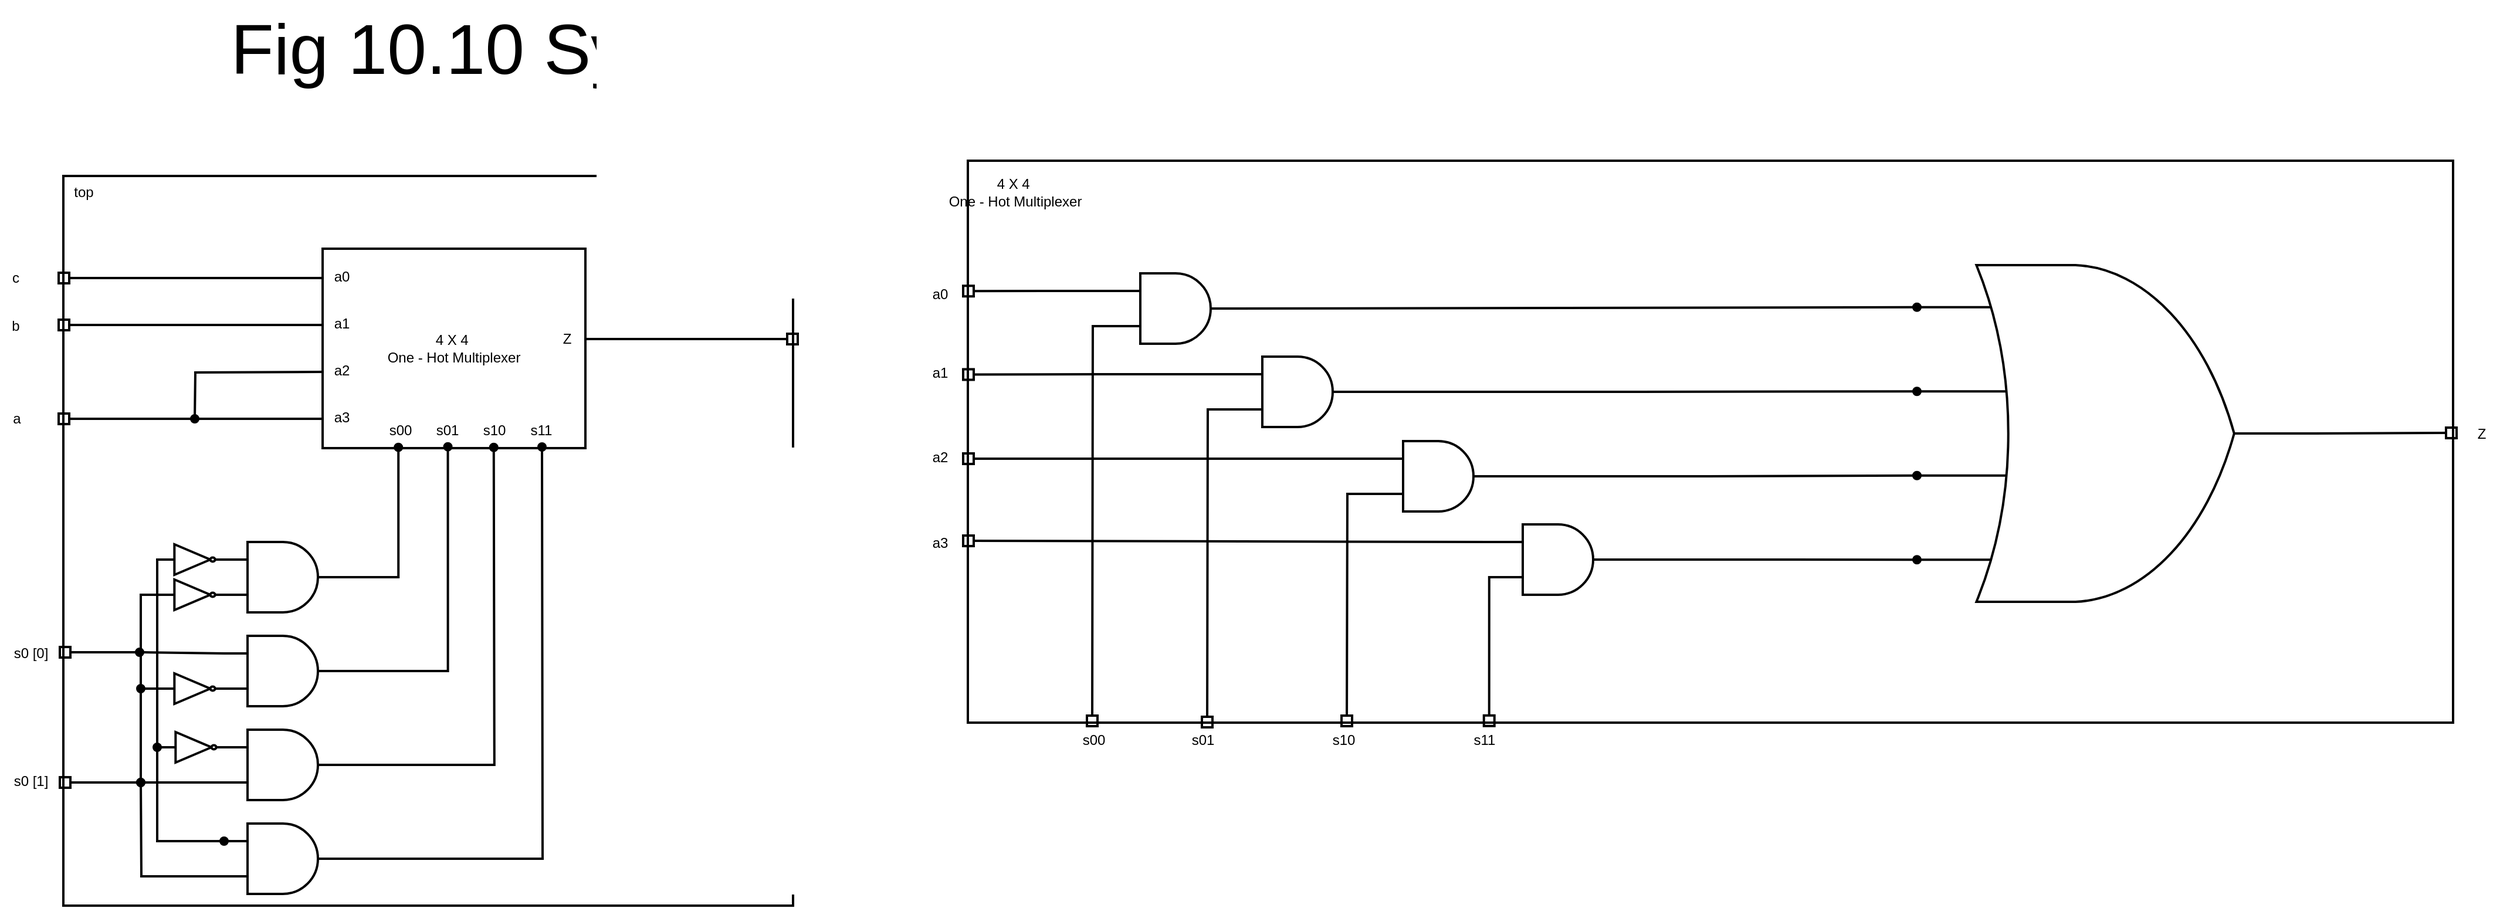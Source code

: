 <mxfile version="26.2.12">
  <diagram name="Page-1" id="7e0a89b8-554c-2b80-1dc8-d5c74ca68de4">
    <mxGraphModel dx="4212" dy="1772" grid="0" gridSize="10" guides="1" tooltips="1" connect="1" arrows="1" fold="1" page="1" pageScale="1" pageWidth="1100" pageHeight="850" background="none" math="0" shadow="0">
      <root>
        <mxCell id="0" />
        <mxCell id="1" parent="0" />
        <mxCell id="jg1CKJlf0xm0C-iaP3_J-74" value="" style="rounded=0;whiteSpace=wrap;html=1;strokeWidth=2;" vertex="1" parent="1">
          <mxGeometry x="360" y="137" width="1266" height="479" as="geometry" />
        </mxCell>
        <mxCell id="jg1CKJlf0xm0C-iaP3_J-50" value="" style="whiteSpace=wrap;html=1;aspect=fixed;strokeWidth=2;" vertex="1" parent="1">
          <mxGeometry x="-411" y="150" width="622" height="622" as="geometry" />
        </mxCell>
        <mxCell id="jg1CKJlf0xm0C-iaP3_J-1" value="4 X 4&amp;nbsp;&lt;div&gt;One - Hot Multiplexer&lt;/div&gt;" style="rounded=0;whiteSpace=wrap;html=1;strokeWidth=2;" vertex="1" parent="1">
          <mxGeometry x="-190" y="212" width="224" height="170" as="geometry" />
        </mxCell>
        <mxCell id="jg1CKJlf0xm0C-iaP3_J-2" value="a0" style="text;html=1;align=center;verticalAlign=middle;resizable=0;points=[];autosize=1;strokeColor=none;fillColor=none;strokeWidth=2;" vertex="1" parent="1">
          <mxGeometry x="-190" y="222" width="32" height="27" as="geometry" />
        </mxCell>
        <mxCell id="jg1CKJlf0xm0C-iaP3_J-3" value="a1" style="text;html=1;align=center;verticalAlign=middle;resizable=0;points=[];autosize=1;strokeColor=none;fillColor=none;strokeWidth=2;" vertex="1" parent="1">
          <mxGeometry x="-190" y="262" width="32" height="27" as="geometry" />
        </mxCell>
        <mxCell id="jg1CKJlf0xm0C-iaP3_J-4" value="a2" style="text;html=1;align=center;verticalAlign=middle;resizable=0;points=[];autosize=1;strokeColor=none;fillColor=none;strokeWidth=2;" vertex="1" parent="1">
          <mxGeometry x="-190" y="302" width="32" height="27" as="geometry" />
        </mxCell>
        <mxCell id="jg1CKJlf0xm0C-iaP3_J-5" value="a3" style="text;html=1;align=center;verticalAlign=middle;resizable=0;points=[];autosize=1;strokeColor=none;fillColor=none;strokeWidth=2;" vertex="1" parent="1">
          <mxGeometry x="-190" y="342" width="32" height="27" as="geometry" />
        </mxCell>
        <mxCell id="jg1CKJlf0xm0C-iaP3_J-49" style="rounded=0;orthogonalLoop=1;jettySize=auto;html=1;endArrow=box;endFill=0;strokeWidth=2;" edge="1" parent="1" source="jg1CKJlf0xm0C-iaP3_J-7">
          <mxGeometry relative="1" as="geometry">
            <mxPoint x="215.0" y="289" as="targetPoint" />
          </mxGeometry>
        </mxCell>
        <mxCell id="jg1CKJlf0xm0C-iaP3_J-7" value="Z" style="text;html=1;align=center;verticalAlign=middle;resizable=0;points=[];autosize=1;strokeColor=none;fillColor=none;strokeWidth=2;" vertex="1" parent="1">
          <mxGeometry x="3" y="274" width="30" height="30" as="geometry" />
        </mxCell>
        <mxCell id="jg1CKJlf0xm0C-iaP3_J-8" value="s00" style="text;html=1;align=center;verticalAlign=middle;resizable=0;points=[];autosize=1;strokeColor=none;fillColor=none;strokeWidth=2;" vertex="1" parent="1">
          <mxGeometry x="-144" y="352" width="40" height="30" as="geometry" />
        </mxCell>
        <mxCell id="jg1CKJlf0xm0C-iaP3_J-9" value="s01" style="text;html=1;align=center;verticalAlign=middle;resizable=0;points=[];autosize=1;strokeColor=none;fillColor=none;strokeWidth=2;" vertex="1" parent="1">
          <mxGeometry x="-104" y="352" width="40" height="30" as="geometry" />
        </mxCell>
        <mxCell id="jg1CKJlf0xm0C-iaP3_J-10" value="s10" style="text;html=1;align=center;verticalAlign=middle;resizable=0;points=[];autosize=1;strokeColor=none;fillColor=none;strokeWidth=2;" vertex="1" parent="1">
          <mxGeometry x="-64" y="352" width="40" height="30" as="geometry" />
        </mxCell>
        <mxCell id="jg1CKJlf0xm0C-iaP3_J-11" value="s11" style="text;html=1;align=center;verticalAlign=middle;resizable=0;points=[];autosize=1;strokeColor=none;fillColor=none;strokeWidth=2;" vertex="1" parent="1">
          <mxGeometry x="-24" y="352" width="40" height="30" as="geometry" />
        </mxCell>
        <mxCell id="jg1CKJlf0xm0C-iaP3_J-12" value="" style="verticalLabelPosition=bottom;shadow=0;dashed=0;align=center;html=1;verticalAlign=top;shape=mxgraph.electrical.logic_gates.logic_gate;operation=and;strokeWidth=2;" vertex="1" parent="1">
          <mxGeometry x="-274" y="462" width="100" height="60" as="geometry" />
        </mxCell>
        <mxCell id="jg1CKJlf0xm0C-iaP3_J-28" style="rounded=0;orthogonalLoop=1;jettySize=auto;html=1;endArrow=box;endFill=0;strokeWidth=2;" edge="1" parent="1">
          <mxGeometry relative="1" as="geometry">
            <mxPoint x="-414" y="556" as="targetPoint" />
            <mxPoint x="-345" y="556" as="sourcePoint" />
          </mxGeometry>
        </mxCell>
        <mxCell id="jg1CKJlf0xm0C-iaP3_J-38" style="rounded=0;orthogonalLoop=1;jettySize=auto;html=1;exitX=0;exitY=0.25;exitDx=0;exitDy=0;exitPerimeter=0;endArrow=oval;endFill=1;strokeWidth=2;" edge="1" parent="1" source="jg1CKJlf0xm0C-iaP3_J-13">
          <mxGeometry relative="1" as="geometry">
            <mxPoint x="-346" y="556" as="targetPoint" />
          </mxGeometry>
        </mxCell>
        <mxCell id="jg1CKJlf0xm0C-iaP3_J-13" value="" style="verticalLabelPosition=bottom;shadow=0;dashed=0;align=center;html=1;verticalAlign=top;shape=mxgraph.electrical.logic_gates.logic_gate;operation=and;strokeWidth=2;" vertex="1" parent="1">
          <mxGeometry x="-274" y="542" width="100" height="60" as="geometry" />
        </mxCell>
        <mxCell id="jg1CKJlf0xm0C-iaP3_J-24" style="edgeStyle=orthogonalEdgeStyle;rounded=0;orthogonalLoop=1;jettySize=auto;html=1;exitX=0;exitY=0.75;exitDx=0;exitDy=0;exitPerimeter=0;endArrow=box;endFill=0;strokeWidth=2;" edge="1" parent="1" source="jg1CKJlf0xm0C-iaP3_J-14">
          <mxGeometry relative="1" as="geometry">
            <mxPoint x="-414" y="666.944" as="targetPoint" />
          </mxGeometry>
        </mxCell>
        <mxCell id="jg1CKJlf0xm0C-iaP3_J-14" value="" style="verticalLabelPosition=bottom;shadow=0;dashed=0;align=center;html=1;verticalAlign=top;shape=mxgraph.electrical.logic_gates.logic_gate;operation=and;strokeWidth=2;" vertex="1" parent="1">
          <mxGeometry x="-274" y="622" width="100" height="60" as="geometry" />
        </mxCell>
        <mxCell id="jg1CKJlf0xm0C-iaP3_J-25" style="edgeStyle=orthogonalEdgeStyle;rounded=0;orthogonalLoop=1;jettySize=auto;html=1;exitX=0;exitY=0.75;exitDx=0;exitDy=0;exitPerimeter=0;endArrow=oval;startFill=0;endFill=1;strokeWidth=2;" edge="1" parent="1" source="jg1CKJlf0xm0C-iaP3_J-15">
          <mxGeometry relative="1" as="geometry">
            <mxPoint x="-345" y="667" as="targetPoint" />
            <mxPoint x="-275" y="747" as="sourcePoint" />
          </mxGeometry>
        </mxCell>
        <mxCell id="jg1CKJlf0xm0C-iaP3_J-15" value="" style="verticalLabelPosition=bottom;shadow=0;dashed=0;align=center;html=1;verticalAlign=top;shape=mxgraph.electrical.logic_gates.logic_gate;operation=and;strokeWidth=2;" vertex="1" parent="1">
          <mxGeometry x="-274" y="702" width="100" height="60" as="geometry" />
        </mxCell>
        <mxCell id="jg1CKJlf0xm0C-iaP3_J-16" style="edgeStyle=orthogonalEdgeStyle;rounded=0;orthogonalLoop=1;jettySize=auto;html=1;exitX=1;exitY=0.5;exitDx=0;exitDy=0;exitPerimeter=0;entryX=0.465;entryY=0.978;entryDx=0;entryDy=0;entryPerimeter=0;endArrow=oval;endFill=1;strokeWidth=2;" edge="1" parent="1" source="jg1CKJlf0xm0C-iaP3_J-12" target="jg1CKJlf0xm0C-iaP3_J-8">
          <mxGeometry relative="1" as="geometry" />
        </mxCell>
        <mxCell id="jg1CKJlf0xm0C-iaP3_J-17" style="edgeStyle=orthogonalEdgeStyle;rounded=0;orthogonalLoop=1;jettySize=auto;html=1;exitX=1;exitY=0.5;exitDx=0;exitDy=0;exitPerimeter=0;entryX=0.519;entryY=0.961;entryDx=0;entryDy=0;entryPerimeter=0;endArrow=oval;endFill=1;strokeWidth=2;" edge="1" parent="1" source="jg1CKJlf0xm0C-iaP3_J-13" target="jg1CKJlf0xm0C-iaP3_J-9">
          <mxGeometry relative="1" as="geometry" />
        </mxCell>
        <mxCell id="jg1CKJlf0xm0C-iaP3_J-18" style="edgeStyle=orthogonalEdgeStyle;rounded=0;orthogonalLoop=1;jettySize=auto;html=1;exitX=1;exitY=0.5;exitDx=0;exitDy=0;exitPerimeter=0;entryX=0.497;entryY=1.046;entryDx=0;entryDy=0;entryPerimeter=0;endArrow=oval;endFill=1;strokeWidth=2;" edge="1" parent="1" source="jg1CKJlf0xm0C-iaP3_J-14">
          <mxGeometry relative="1" as="geometry">
            <mxPoint x="-174" y="650" as="sourcePoint" />
            <mxPoint x="-44.12" y="381.38" as="targetPoint" />
          </mxGeometry>
        </mxCell>
        <mxCell id="jg1CKJlf0xm0C-iaP3_J-19" style="edgeStyle=orthogonalEdgeStyle;rounded=0;orthogonalLoop=1;jettySize=auto;html=1;exitX=1;exitY=0.5;exitDx=0;exitDy=0;exitPerimeter=0;endArrow=oval;endFill=1;strokeWidth=2;" edge="1" parent="1" source="jg1CKJlf0xm0C-iaP3_J-15">
          <mxGeometry relative="1" as="geometry">
            <mxPoint x="-174" y="728" as="sourcePoint" />
            <mxPoint x="-3" y="381" as="targetPoint" />
          </mxGeometry>
        </mxCell>
        <mxCell id="jg1CKJlf0xm0C-iaP3_J-27" style="edgeStyle=orthogonalEdgeStyle;rounded=0;orthogonalLoop=1;jettySize=auto;html=1;exitX=0;exitY=0.5;exitDx=0;exitDy=0;exitPerimeter=0;endArrow=oval;startFill=0;endFill=1;strokeWidth=2;" edge="1" parent="1" source="jg1CKJlf0xm0C-iaP3_J-20">
          <mxGeometry relative="1" as="geometry">
            <mxPoint x="-345" y="587" as="targetPoint" />
          </mxGeometry>
        </mxCell>
        <mxCell id="jg1CKJlf0xm0C-iaP3_J-20" value="" style="verticalLabelPosition=bottom;shadow=0;dashed=0;align=center;html=1;verticalAlign=top;shape=mxgraph.electrical.logic_gates.inverter_2;strokeWidth=2;" vertex="1" parent="1">
          <mxGeometry x="-325" y="494" width="51" height="26" as="geometry" />
        </mxCell>
        <mxCell id="jg1CKJlf0xm0C-iaP3_J-21" value="" style="verticalLabelPosition=bottom;shadow=0;dashed=0;align=center;html=1;verticalAlign=top;shape=mxgraph.electrical.logic_gates.inverter_2;strokeWidth=2;" vertex="1" parent="1">
          <mxGeometry x="-325" y="464" width="51" height="26" as="geometry" />
        </mxCell>
        <mxCell id="jg1CKJlf0xm0C-iaP3_J-26" style="edgeStyle=orthogonalEdgeStyle;rounded=0;orthogonalLoop=1;jettySize=auto;html=1;exitX=0;exitY=0.5;exitDx=0;exitDy=0;exitPerimeter=0;endArrow=oval;startFill=0;endFill=1;strokeWidth=2;" edge="1" parent="1" source="jg1CKJlf0xm0C-iaP3_J-22">
          <mxGeometry relative="1" as="geometry">
            <mxPoint x="-345.0" y="667" as="targetPoint" />
          </mxGeometry>
        </mxCell>
        <mxCell id="jg1CKJlf0xm0C-iaP3_J-22" value="" style="verticalLabelPosition=bottom;shadow=0;dashed=0;align=center;html=1;verticalAlign=top;shape=mxgraph.electrical.logic_gates.inverter_2;strokeWidth=2;" vertex="1" parent="1">
          <mxGeometry x="-325" y="574" width="51" height="26" as="geometry" />
        </mxCell>
        <mxCell id="jg1CKJlf0xm0C-iaP3_J-33" style="edgeStyle=orthogonalEdgeStyle;rounded=0;orthogonalLoop=1;jettySize=auto;html=1;exitX=0;exitY=0.5;exitDx=0;exitDy=0;exitPerimeter=0;endArrow=oval;startFill=0;endFill=1;strokeWidth=2;" edge="1" parent="1" source="jg1CKJlf0xm0C-iaP3_J-23">
          <mxGeometry relative="1" as="geometry">
            <mxPoint x="-331" y="637" as="targetPoint" />
          </mxGeometry>
        </mxCell>
        <mxCell id="jg1CKJlf0xm0C-iaP3_J-23" value="" style="verticalLabelPosition=bottom;shadow=0;dashed=0;align=center;html=1;verticalAlign=top;shape=mxgraph.electrical.logic_gates.inverter_2;strokeWidth=2;" vertex="1" parent="1">
          <mxGeometry x="-324" y="624" width="51" height="26" as="geometry" />
        </mxCell>
        <mxCell id="jg1CKJlf0xm0C-iaP3_J-32" style="edgeStyle=orthogonalEdgeStyle;rounded=0;orthogonalLoop=1;jettySize=auto;html=1;exitX=0;exitY=0.5;exitDx=0;exitDy=0;exitPerimeter=0;entryX=0;entryY=0.25;entryDx=0;entryDy=0;entryPerimeter=0;endArrow=oval;startFill=0;endFill=1;strokeWidth=2;" edge="1" parent="1" source="jg1CKJlf0xm0C-iaP3_J-21" target="jg1CKJlf0xm0C-iaP3_J-15">
          <mxGeometry relative="1" as="geometry">
            <Array as="points">
              <mxPoint x="-331" y="477" />
              <mxPoint x="-331" y="717" />
            </Array>
          </mxGeometry>
        </mxCell>
        <mxCell id="jg1CKJlf0xm0C-iaP3_J-39" value="s0 [0]" style="text;html=1;align=center;verticalAlign=middle;resizable=0;points=[];autosize=1;strokeColor=none;fillColor=none;strokeWidth=2;" vertex="1" parent="1">
          <mxGeometry x="-463" y="543" width="48" height="27" as="geometry" />
        </mxCell>
        <mxCell id="jg1CKJlf0xm0C-iaP3_J-40" value="s0 [1]" style="text;html=1;align=center;verticalAlign=middle;resizable=0;points=[];autosize=1;strokeColor=none;fillColor=none;strokeWidth=2;" vertex="1" parent="1">
          <mxGeometry x="-463" y="652" width="48" height="27" as="geometry" />
        </mxCell>
        <mxCell id="jg1CKJlf0xm0C-iaP3_J-42" style="rounded=0;orthogonalLoop=1;jettySize=auto;html=1;endArrow=oval;endFill=1;edgeStyle=orthogonalEdgeStyle;strokeWidth=2;" edge="1" parent="1">
          <mxGeometry relative="1" as="geometry">
            <mxPoint x="-299" y="357" as="targetPoint" />
            <mxPoint x="-190" y="317" as="sourcePoint" />
          </mxGeometry>
        </mxCell>
        <mxCell id="jg1CKJlf0xm0C-iaP3_J-43" style="rounded=0;orthogonalLoop=1;jettySize=auto;html=1;endArrow=box;endFill=0;strokeWidth=2;" edge="1" parent="1">
          <mxGeometry relative="1" as="geometry">
            <mxPoint x="-415" y="357" as="targetPoint" />
            <mxPoint x="-190" y="357" as="sourcePoint" />
          </mxGeometry>
        </mxCell>
        <mxCell id="jg1CKJlf0xm0C-iaP3_J-44" style="rounded=0;orthogonalLoop=1;jettySize=auto;html=1;endArrow=box;endFill=0;strokeWidth=2;" edge="1" parent="1">
          <mxGeometry relative="1" as="geometry">
            <mxPoint x="-415" y="237" as="targetPoint" />
            <mxPoint x="-190" y="237" as="sourcePoint" />
          </mxGeometry>
        </mxCell>
        <mxCell id="jg1CKJlf0xm0C-iaP3_J-45" style="rounded=0;orthogonalLoop=1;jettySize=auto;html=1;endArrow=box;endFill=0;strokeWidth=2;" edge="1" parent="1">
          <mxGeometry relative="1" as="geometry">
            <mxPoint x="-415" y="277" as="targetPoint" />
            <mxPoint x="-190" y="277" as="sourcePoint" />
          </mxGeometry>
        </mxCell>
        <mxCell id="jg1CKJlf0xm0C-iaP3_J-46" value="c" style="text;html=1;align=center;verticalAlign=middle;resizable=0;points=[];autosize=1;strokeColor=none;fillColor=none;strokeWidth=2;" vertex="1" parent="1">
          <mxGeometry x="-465" y="223" width="25" height="27" as="geometry" />
        </mxCell>
        <mxCell id="jg1CKJlf0xm0C-iaP3_J-47" value="b" style="text;html=1;align=center;verticalAlign=middle;resizable=0;points=[];autosize=1;strokeColor=none;fillColor=none;strokeWidth=2;" vertex="1" parent="1">
          <mxGeometry x="-465" y="264" width="26" height="27" as="geometry" />
        </mxCell>
        <mxCell id="jg1CKJlf0xm0C-iaP3_J-48" value="a" style="text;html=1;align=center;verticalAlign=middle;resizable=0;points=[];autosize=1;strokeColor=none;fillColor=none;strokeWidth=2;" vertex="1" parent="1">
          <mxGeometry x="-464" y="343" width="26" height="27" as="geometry" />
        </mxCell>
        <mxCell id="jg1CKJlf0xm0C-iaP3_J-51" value="top" style="text;html=1;align=center;verticalAlign=middle;resizable=0;points=[];autosize=1;strokeColor=none;fillColor=none;strokeWidth=2;" vertex="1" parent="1">
          <mxGeometry x="-412" y="150" width="36" height="27" as="geometry" />
        </mxCell>
        <mxCell id="jg1CKJlf0xm0C-iaP3_J-56" style="rounded=0;orthogonalLoop=1;jettySize=auto;html=1;exitX=0;exitY=0.25;exitDx=0;exitDy=0;exitPerimeter=0;endArrow=box;endFill=0;strokeWidth=2;" edge="1" parent="1" source="jg1CKJlf0xm0C-iaP3_J-52">
          <mxGeometry relative="1" as="geometry">
            <mxPoint x="356" y="248.111" as="targetPoint" />
            <mxPoint x="482" y="248" as="sourcePoint" />
          </mxGeometry>
        </mxCell>
        <mxCell id="jg1CKJlf0xm0C-iaP3_J-61" style="edgeStyle=orthogonalEdgeStyle;rounded=0;orthogonalLoop=1;jettySize=auto;html=1;exitX=0;exitY=0.75;exitDx=0;exitDy=0;exitPerimeter=0;endArrow=box;endFill=0;strokeWidth=2;" edge="1" parent="1" source="jg1CKJlf0xm0C-iaP3_J-52">
          <mxGeometry relative="1" as="geometry">
            <mxPoint x="466" y="619" as="targetPoint" />
          </mxGeometry>
        </mxCell>
        <mxCell id="jg1CKJlf0xm0C-iaP3_J-52" value="" style="verticalLabelPosition=bottom;shadow=0;dashed=0;align=center;html=1;verticalAlign=top;shape=mxgraph.electrical.logic_gates.logic_gate;operation=and;strokeWidth=2;" vertex="1" parent="1">
          <mxGeometry x="487" y="233" width="100" height="60" as="geometry" />
        </mxCell>
        <mxCell id="jg1CKJlf0xm0C-iaP3_J-57" style="edgeStyle=orthogonalEdgeStyle;rounded=0;orthogonalLoop=1;jettySize=auto;html=1;exitX=0;exitY=0.25;exitDx=0;exitDy=0;exitPerimeter=0;endArrow=box;endFill=0;strokeWidth=2;" edge="1" parent="1" source="jg1CKJlf0xm0C-iaP3_J-53">
          <mxGeometry relative="1" as="geometry">
            <mxPoint x="356" y="319.222" as="targetPoint" />
            <mxPoint x="589" y="319" as="sourcePoint" />
          </mxGeometry>
        </mxCell>
        <mxCell id="jg1CKJlf0xm0C-iaP3_J-62" style="edgeStyle=orthogonalEdgeStyle;rounded=0;orthogonalLoop=1;jettySize=auto;html=1;exitX=0;exitY=0.75;exitDx=0;exitDy=0;exitPerimeter=0;endArrow=box;endFill=0;strokeWidth=2;" edge="1" parent="1" source="jg1CKJlf0xm0C-iaP3_J-53">
          <mxGeometry relative="1" as="geometry">
            <mxPoint x="564" y="620" as="targetPoint" />
          </mxGeometry>
        </mxCell>
        <mxCell id="jg1CKJlf0xm0C-iaP3_J-53" value="" style="verticalLabelPosition=bottom;shadow=0;dashed=0;align=center;html=1;verticalAlign=top;shape=mxgraph.electrical.logic_gates.logic_gate;operation=and;strokeWidth=2;" vertex="1" parent="1">
          <mxGeometry x="591" y="304" width="100" height="60" as="geometry" />
        </mxCell>
        <mxCell id="jg1CKJlf0xm0C-iaP3_J-59" style="rounded=0;orthogonalLoop=1;jettySize=auto;html=1;exitX=0;exitY=0.25;exitDx=0;exitDy=0;exitPerimeter=0;endArrow=box;endFill=0;strokeWidth=2;" edge="1" parent="1" source="jg1CKJlf0xm0C-iaP3_J-54">
          <mxGeometry relative="1" as="geometry">
            <mxPoint x="356.0" y="391" as="targetPoint" />
            <mxPoint x="708.0" y="391.0" as="sourcePoint" />
          </mxGeometry>
        </mxCell>
        <mxCell id="jg1CKJlf0xm0C-iaP3_J-63" style="edgeStyle=orthogonalEdgeStyle;rounded=0;orthogonalLoop=1;jettySize=auto;html=1;exitX=0;exitY=0.75;exitDx=0;exitDy=0;exitPerimeter=0;endArrow=box;endFill=0;strokeWidth=2;" edge="1" parent="1" source="jg1CKJlf0xm0C-iaP3_J-54">
          <mxGeometry relative="1" as="geometry">
            <mxPoint x="683" y="619" as="targetPoint" />
            <mxPoint x="710" y="440" as="sourcePoint" />
          </mxGeometry>
        </mxCell>
        <mxCell id="jg1CKJlf0xm0C-iaP3_J-54" value="" style="verticalLabelPosition=bottom;shadow=0;dashed=0;align=center;html=1;verticalAlign=top;shape=mxgraph.electrical.logic_gates.logic_gate;operation=and;strokeWidth=2;" vertex="1" parent="1">
          <mxGeometry x="711" y="376" width="100" height="60" as="geometry" />
        </mxCell>
        <mxCell id="jg1CKJlf0xm0C-iaP3_J-60" style="rounded=0;orthogonalLoop=1;jettySize=auto;html=1;exitX=0;exitY=0.25;exitDx=0;exitDy=0;exitPerimeter=0;endArrow=box;endFill=0;strokeWidth=2;" edge="1" parent="1">
          <mxGeometry relative="1" as="geometry">
            <mxPoint x="356" y="461" as="targetPoint" />
            <mxPoint x="813" y="462" as="sourcePoint" />
          </mxGeometry>
        </mxCell>
        <mxCell id="jg1CKJlf0xm0C-iaP3_J-64" style="edgeStyle=orthogonalEdgeStyle;rounded=0;orthogonalLoop=1;jettySize=auto;html=1;exitX=0;exitY=0.75;exitDx=0;exitDy=0;exitPerimeter=0;endArrow=box;endFill=0;entryX=0.351;entryY=1.006;entryDx=0;entryDy=0;entryPerimeter=0;strokeWidth=2;" edge="1" parent="1" source="jg1CKJlf0xm0C-iaP3_J-55" target="jg1CKJlf0xm0C-iaP3_J-74">
          <mxGeometry relative="1" as="geometry">
            <mxPoint x="804" y="600" as="targetPoint" />
            <Array as="points">
              <mxPoint x="804" y="492" />
            </Array>
          </mxGeometry>
        </mxCell>
        <mxCell id="jg1CKJlf0xm0C-iaP3_J-55" value="" style="verticalLabelPosition=bottom;shadow=0;dashed=0;align=center;html=1;verticalAlign=top;shape=mxgraph.electrical.logic_gates.logic_gate;operation=and;strokeWidth=2;" vertex="1" parent="1">
          <mxGeometry x="813" y="447" width="100" height="60" as="geometry" />
        </mxCell>
        <mxCell id="jg1CKJlf0xm0C-iaP3_J-72" style="edgeStyle=orthogonalEdgeStyle;rounded=0;orthogonalLoop=1;jettySize=auto;html=1;exitX=1;exitY=0.5;exitDx=0;exitDy=0;exitPerimeter=0;endArrow=box;endFill=0;strokeWidth=2;" edge="1" parent="1" source="jg1CKJlf0xm0C-iaP3_J-65">
          <mxGeometry relative="1" as="geometry">
            <mxPoint x="1629" y="369" as="targetPoint" />
          </mxGeometry>
        </mxCell>
        <mxCell id="jg1CKJlf0xm0C-iaP3_J-65" value="" style="verticalLabelPosition=bottom;shadow=0;dashed=0;align=center;html=1;verticalAlign=top;shape=mxgraph.electrical.logic_gates.logic_gate;operation=or;numInputs=4;strokeWidth=2;" vertex="1" parent="1">
          <mxGeometry x="1169" y="226" width="338" height="287" as="geometry" />
        </mxCell>
        <mxCell id="jg1CKJlf0xm0C-iaP3_J-68" style="edgeStyle=orthogonalEdgeStyle;rounded=0;orthogonalLoop=1;jettySize=auto;html=1;exitX=1;exitY=0.5;exitDx=0;exitDy=0;exitPerimeter=0;entryX=0;entryY=0.875;entryDx=0;entryDy=0;entryPerimeter=0;endArrow=oval;endFill=1;strokeWidth=2;" edge="1" parent="1" source="jg1CKJlf0xm0C-iaP3_J-55" target="jg1CKJlf0xm0C-iaP3_J-65">
          <mxGeometry relative="1" as="geometry" />
        </mxCell>
        <mxCell id="jg1CKJlf0xm0C-iaP3_J-69" style="edgeStyle=orthogonalEdgeStyle;rounded=0;orthogonalLoop=1;jettySize=auto;html=1;exitX=1;exitY=0.5;exitDx=0;exitDy=0;exitPerimeter=0;entryX=0;entryY=0.625;entryDx=0;entryDy=0;entryPerimeter=0;endArrow=oval;endFill=1;strokeWidth=2;" edge="1" parent="1" source="jg1CKJlf0xm0C-iaP3_J-54" target="jg1CKJlf0xm0C-iaP3_J-65">
          <mxGeometry relative="1" as="geometry" />
        </mxCell>
        <mxCell id="jg1CKJlf0xm0C-iaP3_J-70" style="edgeStyle=orthogonalEdgeStyle;rounded=0;orthogonalLoop=1;jettySize=auto;html=1;exitX=1;exitY=0.5;exitDx=0;exitDy=0;exitPerimeter=0;entryX=0;entryY=0.375;entryDx=0;entryDy=0;entryPerimeter=0;endArrow=oval;endFill=1;strokeWidth=2;" edge="1" parent="1" source="jg1CKJlf0xm0C-iaP3_J-53" target="jg1CKJlf0xm0C-iaP3_J-65">
          <mxGeometry relative="1" as="geometry" />
        </mxCell>
        <mxCell id="jg1CKJlf0xm0C-iaP3_J-71" style="rounded=0;orthogonalLoop=1;jettySize=auto;html=1;exitX=1;exitY=0.5;exitDx=0;exitDy=0;exitPerimeter=0;entryX=0;entryY=0.125;entryDx=0;entryDy=0;entryPerimeter=0;endArrow=oval;endFill=1;strokeWidth=2;" edge="1" parent="1" source="jg1CKJlf0xm0C-iaP3_J-52" target="jg1CKJlf0xm0C-iaP3_J-65">
          <mxGeometry relative="1" as="geometry" />
        </mxCell>
        <mxCell id="jg1CKJlf0xm0C-iaP3_J-75" value="s00" style="text;html=1;align=center;verticalAlign=middle;resizable=0;points=[];autosize=1;strokeColor=none;fillColor=none;strokeWidth=2;" vertex="1" parent="1">
          <mxGeometry x="447" y="616" width="40" height="30" as="geometry" />
        </mxCell>
        <mxCell id="jg1CKJlf0xm0C-iaP3_J-76" value="s01" style="text;html=1;align=center;verticalAlign=middle;resizable=0;points=[];autosize=1;strokeColor=none;fillColor=none;strokeWidth=2;" vertex="1" parent="1">
          <mxGeometry x="540" y="616" width="40" height="30" as="geometry" />
        </mxCell>
        <mxCell id="jg1CKJlf0xm0C-iaP3_J-77" value="s10" style="text;html=1;align=center;verticalAlign=middle;resizable=0;points=[];autosize=1;strokeColor=none;fillColor=none;strokeWidth=2;" vertex="1" parent="1">
          <mxGeometry x="660" y="616" width="40" height="30" as="geometry" />
        </mxCell>
        <mxCell id="jg1CKJlf0xm0C-iaP3_J-78" value="s11" style="text;html=1;align=center;verticalAlign=middle;resizable=0;points=[];autosize=1;strokeColor=none;fillColor=none;strokeWidth=2;" vertex="1" parent="1">
          <mxGeometry x="780" y="616" width="40" height="30" as="geometry" />
        </mxCell>
        <mxCell id="jg1CKJlf0xm0C-iaP3_J-79" value="a0" style="text;html=1;align=center;verticalAlign=middle;resizable=0;points=[];autosize=1;strokeColor=none;fillColor=none;strokeWidth=2;" vertex="1" parent="1">
          <mxGeometry x="320" y="237" width="32" height="27" as="geometry" />
        </mxCell>
        <mxCell id="jg1CKJlf0xm0C-iaP3_J-80" value="a1" style="text;html=1;align=center;verticalAlign=middle;resizable=0;points=[];autosize=1;strokeColor=none;fillColor=none;strokeWidth=2;" vertex="1" parent="1">
          <mxGeometry x="320" y="304" width="32" height="27" as="geometry" />
        </mxCell>
        <mxCell id="jg1CKJlf0xm0C-iaP3_J-81" value="a2" style="text;html=1;align=center;verticalAlign=middle;resizable=0;points=[];autosize=1;strokeColor=none;fillColor=none;strokeWidth=2;" vertex="1" parent="1">
          <mxGeometry x="320" y="376" width="32" height="27" as="geometry" />
        </mxCell>
        <mxCell id="jg1CKJlf0xm0C-iaP3_J-82" value="a3" style="text;html=1;align=center;verticalAlign=middle;resizable=0;points=[];autosize=1;strokeColor=none;fillColor=none;strokeWidth=2;" vertex="1" parent="1">
          <mxGeometry x="320" y="449" width="32" height="27" as="geometry" />
        </mxCell>
        <mxCell id="jg1CKJlf0xm0C-iaP3_J-83" value="Z" style="text;html=1;align=center;verticalAlign=middle;resizable=0;points=[];autosize=1;strokeColor=none;fillColor=none;strokeWidth=2;" vertex="1" parent="1">
          <mxGeometry x="1635" y="354.5" width="30" height="30" as="geometry" />
        </mxCell>
        <mxCell id="jg1CKJlf0xm0C-iaP3_J-84" value="&lt;span style=&quot;text-wrap-mode: wrap;&quot;&gt;4 X 4&amp;nbsp;&lt;/span&gt;&lt;div style=&quot;text-wrap-mode: wrap;&quot;&gt;One - Hot Multiplexer&lt;/div&gt;" style="text;html=1;align=center;verticalAlign=middle;resizable=0;points=[];autosize=1;strokeColor=none;fillColor=none;strokeWidth=2;" vertex="1" parent="1">
          <mxGeometry x="330" y="143.5" width="140" height="40" as="geometry" />
        </mxCell>
        <mxCell id="jg1CKJlf0xm0C-iaP3_J-86" value="Fig 10.10 Synthesized Circuit that uses one-hot multiplexer" style="text;html=1;align=center;verticalAlign=middle;resizable=0;points=[];autosize=1;strokeColor=none;fillColor=none;fontSize=60;" vertex="1" parent="1">
          <mxGeometry x="-278" width="1585" height="84" as="geometry" />
        </mxCell>
      </root>
    </mxGraphModel>
  </diagram>
</mxfile>
